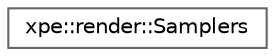 digraph "Graphical Class Hierarchy"
{
 // LATEX_PDF_SIZE
  bgcolor="transparent";
  edge [fontname=Helvetica,fontsize=10,labelfontname=Helvetica,labelfontsize=10];
  node [fontname=Helvetica,fontsize=10,shape=box,height=0.2,width=0.4];
  rankdir="LR";
  Node0 [id="Node000000",label="xpe::render::Samplers",height=0.2,width=0.4,color="grey40", fillcolor="white", style="filled",URL="$structxpe_1_1render_1_1_samplers.html",tooltip=" "];
}
